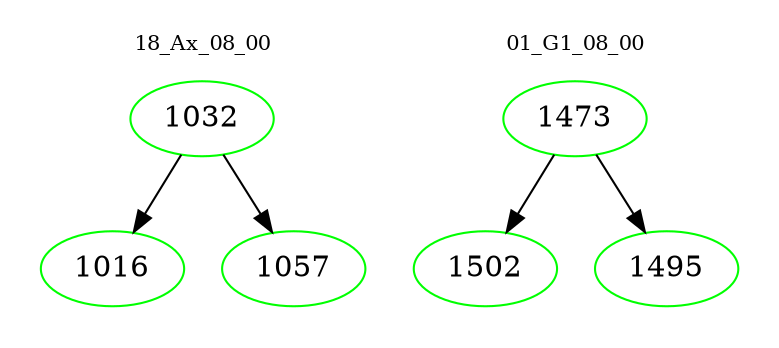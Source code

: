 digraph{
subgraph cluster_0 {
color = white
label = "18_Ax_08_00";
fontsize=10;
T0_1032 [label="1032", color="green"]
T0_1032 -> T0_1016 [color="black"]
T0_1016 [label="1016", color="green"]
T0_1032 -> T0_1057 [color="black"]
T0_1057 [label="1057", color="green"]
}
subgraph cluster_1 {
color = white
label = "01_G1_08_00";
fontsize=10;
T1_1473 [label="1473", color="green"]
T1_1473 -> T1_1502 [color="black"]
T1_1502 [label="1502", color="green"]
T1_1473 -> T1_1495 [color="black"]
T1_1495 [label="1495", color="green"]
}
}
